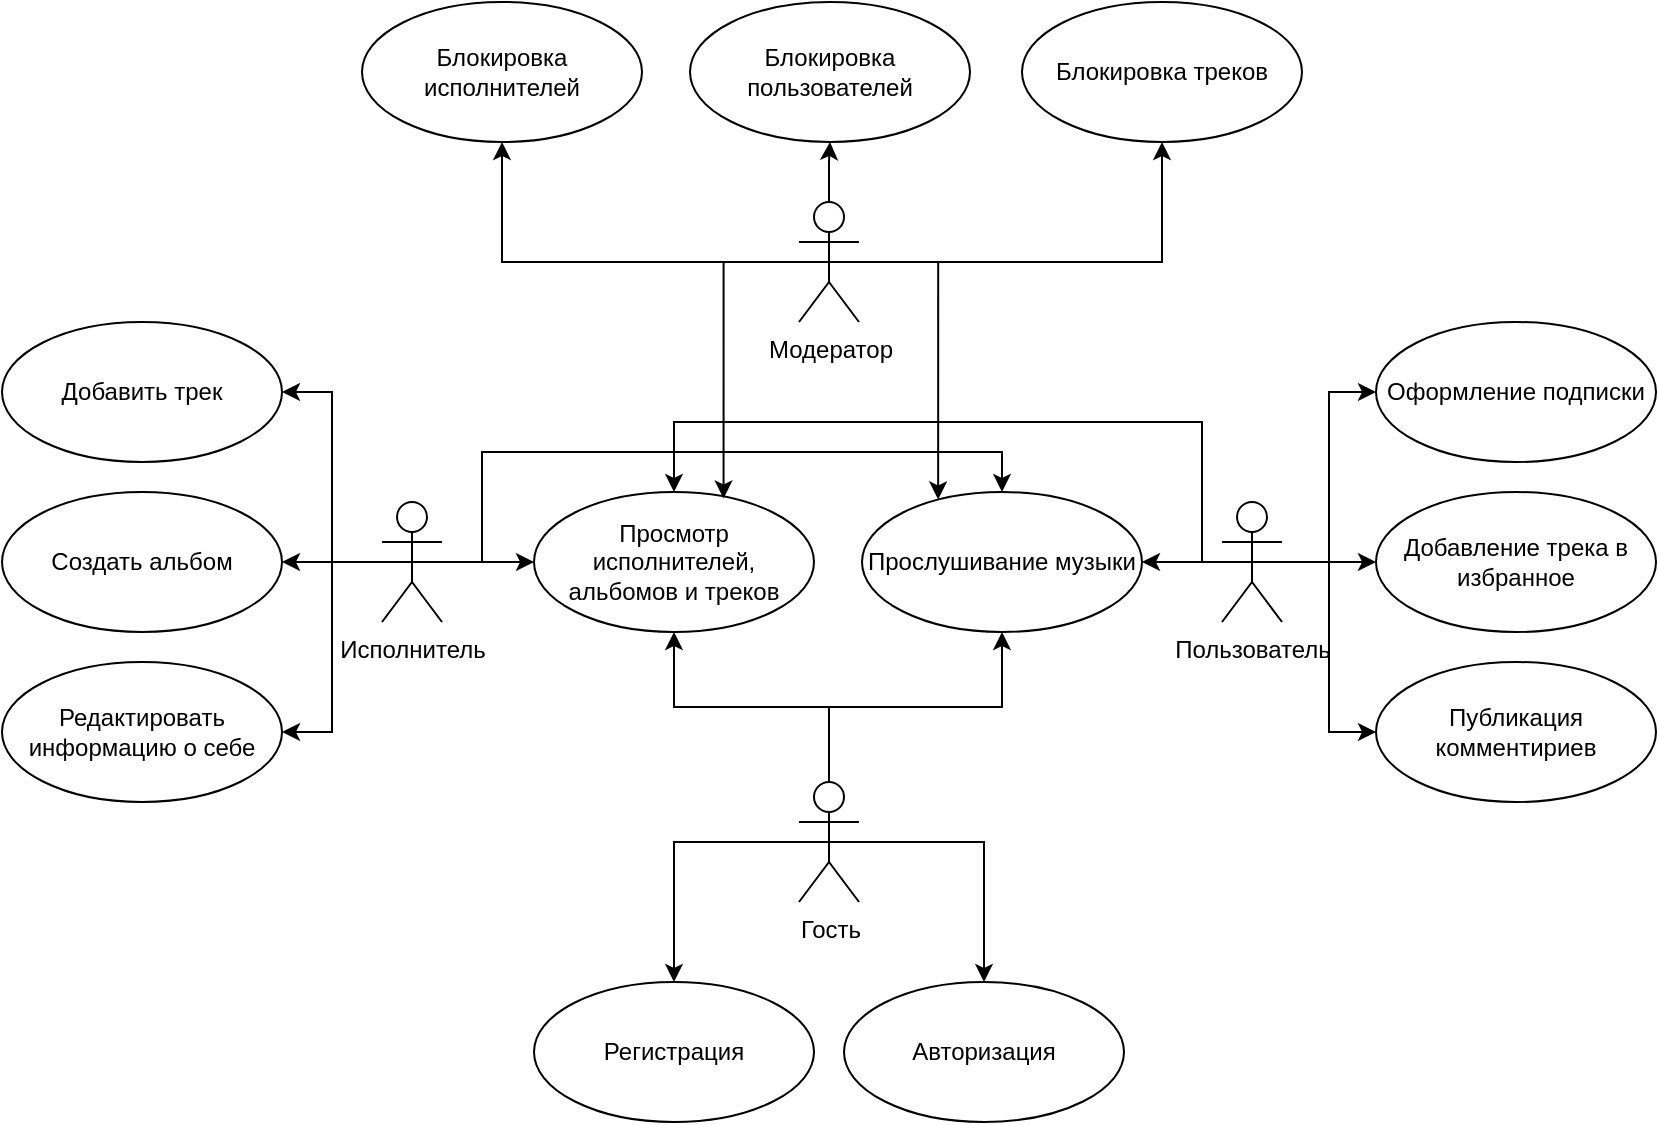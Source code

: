 <mxfile version="22.0.3" type="device">
  <diagram name="Page-1" id="81no7WhhS8gW8Pumma5D">
    <mxGraphModel dx="984" dy="718" grid="1" gridSize="10" guides="1" tooltips="1" connect="1" arrows="1" fold="1" page="1" pageScale="1" pageWidth="827" pageHeight="1169" math="0" shadow="0">
      <root>
        <mxCell id="0" />
        <mxCell id="1" parent="0" />
        <mxCell id="yZ1Du_M-w4z_Nj0z4mj2-16" style="edgeStyle=orthogonalEdgeStyle;rounded=0;orthogonalLoop=1;jettySize=auto;html=1;exitX=0.5;exitY=0.5;exitDx=0;exitDy=0;exitPerimeter=0;entryX=1;entryY=0.5;entryDx=0;entryDy=0;" parent="1" source="yZ1Du_M-w4z_Nj0z4mj2-2" target="yZ1Du_M-w4z_Nj0z4mj2-5" edge="1">
          <mxGeometry relative="1" as="geometry" />
        </mxCell>
        <mxCell id="yZ1Du_M-w4z_Nj0z4mj2-17" style="edgeStyle=orthogonalEdgeStyle;rounded=0;orthogonalLoop=1;jettySize=auto;html=1;exitX=0.5;exitY=0.5;exitDx=0;exitDy=0;exitPerimeter=0;entryX=1;entryY=0.5;entryDx=0;entryDy=0;" parent="1" source="yZ1Du_M-w4z_Nj0z4mj2-2" target="yZ1Du_M-w4z_Nj0z4mj2-6" edge="1">
          <mxGeometry relative="1" as="geometry" />
        </mxCell>
        <mxCell id="yZ1Du_M-w4z_Nj0z4mj2-18" style="edgeStyle=orthogonalEdgeStyle;rounded=0;orthogonalLoop=1;jettySize=auto;html=1;exitX=0.5;exitY=0.5;exitDx=0;exitDy=0;exitPerimeter=0;entryX=1;entryY=0.5;entryDx=0;entryDy=0;" parent="1" source="yZ1Du_M-w4z_Nj0z4mj2-2" target="yZ1Du_M-w4z_Nj0z4mj2-7" edge="1">
          <mxGeometry relative="1" as="geometry" />
        </mxCell>
        <mxCell id="yZ1Du_M-w4z_Nj0z4mj2-26" style="edgeStyle=orthogonalEdgeStyle;rounded=0;orthogonalLoop=1;jettySize=auto;html=1;exitX=0.5;exitY=0.5;exitDx=0;exitDy=0;exitPerimeter=0;entryX=0;entryY=0.5;entryDx=0;entryDy=0;" parent="1" source="yZ1Du_M-w4z_Nj0z4mj2-2" target="yZ1Du_M-w4z_Nj0z4mj2-19" edge="1">
          <mxGeometry relative="1" as="geometry" />
        </mxCell>
        <mxCell id="yZ1Du_M-w4z_Nj0z4mj2-27" style="edgeStyle=orthogonalEdgeStyle;rounded=0;orthogonalLoop=1;jettySize=auto;html=1;exitX=0.5;exitY=0.5;exitDx=0;exitDy=0;exitPerimeter=0;entryX=0.5;entryY=0;entryDx=0;entryDy=0;" parent="1" source="yZ1Du_M-w4z_Nj0z4mj2-2" target="yZ1Du_M-w4z_Nj0z4mj2-15" edge="1">
          <mxGeometry relative="1" as="geometry">
            <Array as="points">
              <mxPoint x="240" y="340" />
              <mxPoint x="240" y="285" />
              <mxPoint x="500" y="285" />
            </Array>
          </mxGeometry>
        </mxCell>
        <mxCell id="yZ1Du_M-w4z_Nj0z4mj2-2" value="Исполнитель" style="shape=umlActor;verticalLabelPosition=bottom;verticalAlign=top;html=1;" parent="1" vertex="1">
          <mxGeometry x="190" y="310" width="30" height="60" as="geometry" />
        </mxCell>
        <mxCell id="yZ1Du_M-w4z_Nj0z4mj2-25" style="edgeStyle=orthogonalEdgeStyle;rounded=0;orthogonalLoop=1;jettySize=auto;html=1;exitX=0.5;exitY=0.5;exitDx=0;exitDy=0;exitPerimeter=0;entryX=1;entryY=0.5;entryDx=0;entryDy=0;" parent="1" source="yZ1Du_M-w4z_Nj0z4mj2-3" target="yZ1Du_M-w4z_Nj0z4mj2-15" edge="1">
          <mxGeometry relative="1" as="geometry" />
        </mxCell>
        <mxCell id="yZ1Du_M-w4z_Nj0z4mj2-28" style="edgeStyle=orthogonalEdgeStyle;rounded=0;orthogonalLoop=1;jettySize=auto;html=1;exitX=0.5;exitY=0.5;exitDx=0;exitDy=0;exitPerimeter=0;entryX=0.5;entryY=0;entryDx=0;entryDy=0;" parent="1" source="yZ1Du_M-w4z_Nj0z4mj2-3" target="yZ1Du_M-w4z_Nj0z4mj2-19" edge="1">
          <mxGeometry relative="1" as="geometry">
            <Array as="points">
              <mxPoint x="600" y="340" />
              <mxPoint x="600" y="270" />
              <mxPoint x="336" y="270" />
            </Array>
          </mxGeometry>
        </mxCell>
        <mxCell id="yZ1Du_M-w4z_Nj0z4mj2-29" style="edgeStyle=orthogonalEdgeStyle;rounded=0;orthogonalLoop=1;jettySize=auto;html=1;exitX=0.5;exitY=0.5;exitDx=0;exitDy=0;exitPerimeter=0;entryX=0;entryY=0.5;entryDx=0;entryDy=0;" parent="1" source="yZ1Du_M-w4z_Nj0z4mj2-3" target="yZ1Du_M-w4z_Nj0z4mj2-8" edge="1">
          <mxGeometry relative="1" as="geometry" />
        </mxCell>
        <mxCell id="yZ1Du_M-w4z_Nj0z4mj2-30" style="edgeStyle=orthogonalEdgeStyle;rounded=0;orthogonalLoop=1;jettySize=auto;html=1;exitX=0.5;exitY=0.5;exitDx=0;exitDy=0;exitPerimeter=0;entryX=0;entryY=0.5;entryDx=0;entryDy=0;" parent="1" source="yZ1Du_M-w4z_Nj0z4mj2-3" target="yZ1Du_M-w4z_Nj0z4mj2-9" edge="1">
          <mxGeometry relative="1" as="geometry" />
        </mxCell>
        <mxCell id="yZ1Du_M-w4z_Nj0z4mj2-31" style="edgeStyle=orthogonalEdgeStyle;rounded=0;orthogonalLoop=1;jettySize=auto;html=1;exitX=0.5;exitY=0.5;exitDx=0;exitDy=0;exitPerimeter=0;entryX=0;entryY=0.5;entryDx=0;entryDy=0;" parent="1" source="yZ1Du_M-w4z_Nj0z4mj2-3" target="yZ1Du_M-w4z_Nj0z4mj2-10" edge="1">
          <mxGeometry relative="1" as="geometry" />
        </mxCell>
        <mxCell id="yZ1Du_M-w4z_Nj0z4mj2-3" value="Пользователь" style="shape=umlActor;verticalLabelPosition=bottom;verticalAlign=top;html=1;" parent="1" vertex="1">
          <mxGeometry x="610" y="310" width="30" height="60" as="geometry" />
        </mxCell>
        <mxCell id="yZ1Du_M-w4z_Nj0z4mj2-22" style="edgeStyle=orthogonalEdgeStyle;rounded=0;orthogonalLoop=1;jettySize=auto;html=1;" parent="1" source="yZ1Du_M-w4z_Nj0z4mj2-4" target="yZ1Du_M-w4z_Nj0z4mj2-19" edge="1">
          <mxGeometry relative="1" as="geometry" />
        </mxCell>
        <mxCell id="yZ1Du_M-w4z_Nj0z4mj2-24" style="edgeStyle=orthogonalEdgeStyle;rounded=0;orthogonalLoop=1;jettySize=auto;html=1;exitX=0.5;exitY=0;exitDx=0;exitDy=0;exitPerimeter=0;" parent="1" source="yZ1Du_M-w4z_Nj0z4mj2-4" target="yZ1Du_M-w4z_Nj0z4mj2-15" edge="1">
          <mxGeometry relative="1" as="geometry" />
        </mxCell>
        <mxCell id="yZ1Du_M-w4z_Nj0z4mj2-34" style="edgeStyle=orthogonalEdgeStyle;rounded=0;orthogonalLoop=1;jettySize=auto;html=1;exitX=0.5;exitY=0.5;exitDx=0;exitDy=0;exitPerimeter=0;entryX=0.5;entryY=0;entryDx=0;entryDy=0;" parent="1" source="yZ1Du_M-w4z_Nj0z4mj2-4" target="yZ1Du_M-w4z_Nj0z4mj2-13" edge="1">
          <mxGeometry relative="1" as="geometry">
            <Array as="points">
              <mxPoint x="336" y="480" />
            </Array>
          </mxGeometry>
        </mxCell>
        <mxCell id="yZ1Du_M-w4z_Nj0z4mj2-35" style="edgeStyle=orthogonalEdgeStyle;rounded=0;orthogonalLoop=1;jettySize=auto;html=1;exitX=0.5;exitY=0.5;exitDx=0;exitDy=0;exitPerimeter=0;entryX=0.5;entryY=0;entryDx=0;entryDy=0;" parent="1" source="yZ1Du_M-w4z_Nj0z4mj2-4" target="yZ1Du_M-w4z_Nj0z4mj2-14" edge="1">
          <mxGeometry relative="1" as="geometry">
            <Array as="points">
              <mxPoint x="491" y="480" />
            </Array>
          </mxGeometry>
        </mxCell>
        <mxCell id="yZ1Du_M-w4z_Nj0z4mj2-4" value="Гость" style="shape=umlActor;verticalLabelPosition=bottom;verticalAlign=top;html=1;" parent="1" vertex="1">
          <mxGeometry x="398.5" y="450" width="30" height="60" as="geometry" />
        </mxCell>
        <mxCell id="yZ1Du_M-w4z_Nj0z4mj2-5" value="Добавить трек" style="ellipse;whiteSpace=wrap;html=1;" parent="1" vertex="1">
          <mxGeometry y="220" width="140" height="70" as="geometry" />
        </mxCell>
        <mxCell id="yZ1Du_M-w4z_Nj0z4mj2-6" value="Создать альбом" style="ellipse;whiteSpace=wrap;html=1;" parent="1" vertex="1">
          <mxGeometry y="305" width="140" height="70" as="geometry" />
        </mxCell>
        <mxCell id="yZ1Du_M-w4z_Nj0z4mj2-7" value="Редактировать информацию о себе" style="ellipse;whiteSpace=wrap;html=1;" parent="1" vertex="1">
          <mxGeometry y="390" width="140" height="70" as="geometry" />
        </mxCell>
        <mxCell id="yZ1Du_M-w4z_Nj0z4mj2-8" value="Оформление подписки" style="ellipse;whiteSpace=wrap;html=1;" parent="1" vertex="1">
          <mxGeometry x="687" y="220" width="140" height="70" as="geometry" />
        </mxCell>
        <mxCell id="yZ1Du_M-w4z_Nj0z4mj2-9" value="Добавление трека в избранное" style="ellipse;whiteSpace=wrap;html=1;" parent="1" vertex="1">
          <mxGeometry x="687" y="305" width="140" height="70" as="geometry" />
        </mxCell>
        <mxCell id="yZ1Du_M-w4z_Nj0z4mj2-10" value="Публикация комментириев" style="ellipse;whiteSpace=wrap;html=1;" parent="1" vertex="1">
          <mxGeometry x="687" y="390" width="140" height="70" as="geometry" />
        </mxCell>
        <mxCell id="yZ1Du_M-w4z_Nj0z4mj2-13" value="Регистрация" style="ellipse;whiteSpace=wrap;html=1;" parent="1" vertex="1">
          <mxGeometry x="266" y="550" width="140" height="70" as="geometry" />
        </mxCell>
        <mxCell id="yZ1Du_M-w4z_Nj0z4mj2-14" value="Авторизация" style="ellipse;whiteSpace=wrap;html=1;" parent="1" vertex="1">
          <mxGeometry x="421" y="550" width="140" height="70" as="geometry" />
        </mxCell>
        <mxCell id="yZ1Du_M-w4z_Nj0z4mj2-15" value="Прослушивание музыки" style="ellipse;whiteSpace=wrap;html=1;" parent="1" vertex="1">
          <mxGeometry x="430" y="305" width="140" height="70" as="geometry" />
        </mxCell>
        <mxCell id="yZ1Du_M-w4z_Nj0z4mj2-19" value="Просмотр исполнителей, альбомов и треков" style="ellipse;whiteSpace=wrap;html=1;" parent="1" vertex="1">
          <mxGeometry x="266" y="305" width="140" height="70" as="geometry" />
        </mxCell>
        <mxCell id="yZ1Du_M-w4z_Nj0z4mj2-47" style="edgeStyle=orthogonalEdgeStyle;rounded=0;orthogonalLoop=1;jettySize=auto;html=1;exitX=0.5;exitY=0.5;exitDx=0;exitDy=0;exitPerimeter=0;" parent="1" source="yZ1Du_M-w4z_Nj0z4mj2-36" target="yZ1Du_M-w4z_Nj0z4mj2-45" edge="1">
          <mxGeometry relative="1" as="geometry" />
        </mxCell>
        <mxCell id="yZ1Du_M-w4z_Nj0z4mj2-48" style="edgeStyle=orthogonalEdgeStyle;rounded=0;orthogonalLoop=1;jettySize=auto;html=1;exitX=0.5;exitY=0.5;exitDx=0;exitDy=0;exitPerimeter=0;entryX=0.5;entryY=1;entryDx=0;entryDy=0;" parent="1" source="yZ1Du_M-w4z_Nj0z4mj2-36" target="yZ1Du_M-w4z_Nj0z4mj2-40" edge="1">
          <mxGeometry relative="1" as="geometry" />
        </mxCell>
        <mxCell id="yZ1Du_M-w4z_Nj0z4mj2-49" style="edgeStyle=orthogonalEdgeStyle;rounded=0;orthogonalLoop=1;jettySize=auto;html=1;exitX=0.5;exitY=0.5;exitDx=0;exitDy=0;exitPerimeter=0;entryX=0.5;entryY=1;entryDx=0;entryDy=0;" parent="1" source="yZ1Du_M-w4z_Nj0z4mj2-36" target="yZ1Du_M-w4z_Nj0z4mj2-41" edge="1">
          <mxGeometry relative="1" as="geometry" />
        </mxCell>
        <mxCell id="yZ1Du_M-w4z_Nj0z4mj2-36" value="Модератор" style="shape=umlActor;verticalLabelPosition=bottom;verticalAlign=top;html=1;" parent="1" vertex="1">
          <mxGeometry x="398.5" y="160" width="30" height="60" as="geometry" />
        </mxCell>
        <mxCell id="yZ1Du_M-w4z_Nj0z4mj2-40" value="Блокировка исполнителей" style="ellipse;whiteSpace=wrap;html=1;" parent="1" vertex="1">
          <mxGeometry x="180" y="60" width="140" height="70" as="geometry" />
        </mxCell>
        <mxCell id="yZ1Du_M-w4z_Nj0z4mj2-41" value="Блокировка треков" style="ellipse;whiteSpace=wrap;html=1;" parent="1" vertex="1">
          <mxGeometry x="510" y="60" width="140" height="70" as="geometry" />
        </mxCell>
        <mxCell id="yZ1Du_M-w4z_Nj0z4mj2-45" value="Блокировка пользователей" style="ellipse;whiteSpace=wrap;html=1;" parent="1" vertex="1">
          <mxGeometry x="344" y="60" width="140" height="70" as="geometry" />
        </mxCell>
        <mxCell id="eExrmXxltTy-qHbpI90N-1" style="edgeStyle=orthogonalEdgeStyle;rounded=0;orthogonalLoop=1;jettySize=auto;html=1;exitX=0.5;exitY=0.5;exitDx=0;exitDy=0;exitPerimeter=0;entryX=0.677;entryY=0.046;entryDx=0;entryDy=0;entryPerimeter=0;" parent="1" source="yZ1Du_M-w4z_Nj0z4mj2-36" target="yZ1Du_M-w4z_Nj0z4mj2-19" edge="1">
          <mxGeometry relative="1" as="geometry">
            <Array as="points">
              <mxPoint x="361" y="190" />
            </Array>
          </mxGeometry>
        </mxCell>
        <mxCell id="eExrmXxltTy-qHbpI90N-3" style="edgeStyle=orthogonalEdgeStyle;rounded=0;orthogonalLoop=1;jettySize=auto;html=1;exitX=0.5;exitY=0.5;exitDx=0;exitDy=0;exitPerimeter=0;entryX=0.272;entryY=0.053;entryDx=0;entryDy=0;entryPerimeter=0;" parent="1" source="yZ1Du_M-w4z_Nj0z4mj2-36" target="yZ1Du_M-w4z_Nj0z4mj2-15" edge="1">
          <mxGeometry relative="1" as="geometry" />
        </mxCell>
      </root>
    </mxGraphModel>
  </diagram>
</mxfile>
